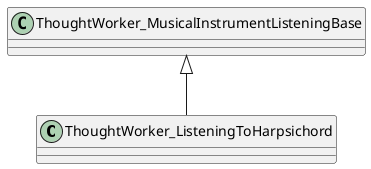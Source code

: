 @startuml
class ThoughtWorker_ListeningToHarpsichord {
}
ThoughtWorker_MusicalInstrumentListeningBase <|-- ThoughtWorker_ListeningToHarpsichord
@enduml
